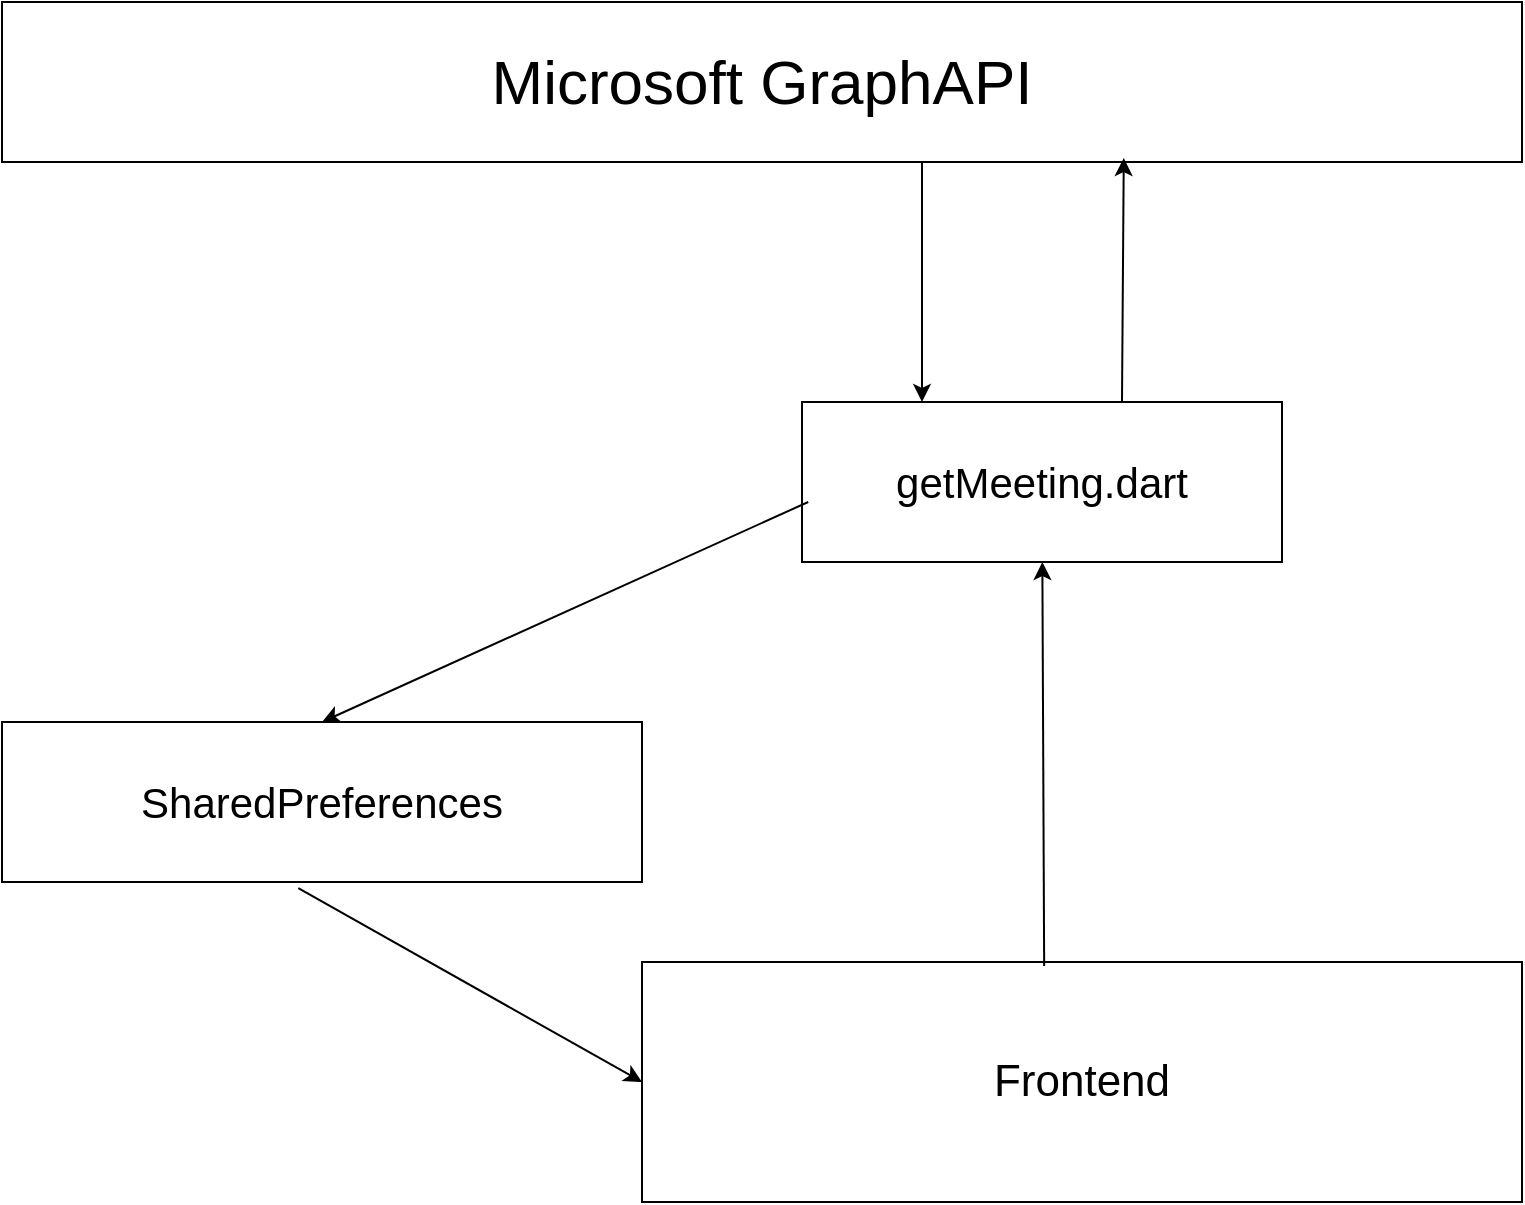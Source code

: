 <mxfile version="23.1.1" type="github">
  <diagram name="Seite-1" id="miQSFxlr1b2D0B6uCDPD">
    <mxGraphModel dx="1434" dy="778" grid="1" gridSize="10" guides="1" tooltips="1" connect="1" arrows="1" fold="1" page="1" pageScale="1" pageWidth="827" pageHeight="1169" math="0" shadow="0">
      <root>
        <mxCell id="0" />
        <mxCell id="1" parent="0" />
        <mxCell id="SnkdIcdr0kY23S-2RLd7-2" value="&lt;font style=&quot;font-size: 31px;&quot;&gt;Microsoft GraphAPI&lt;br&gt;&lt;/font&gt;" style="rounded=0;whiteSpace=wrap;html=1;" vertex="1" parent="1">
          <mxGeometry x="40" y="40" width="760" height="80" as="geometry" />
        </mxCell>
        <mxCell id="SnkdIcdr0kY23S-2RLd7-3" value="&lt;font style=&quot;font-size: 21px;&quot;&gt;getMeeting.dart&lt;/font&gt;" style="rounded=0;whiteSpace=wrap;html=1;" vertex="1" parent="1">
          <mxGeometry x="440" y="240" width="240" height="80" as="geometry" />
        </mxCell>
        <mxCell id="SnkdIcdr0kY23S-2RLd7-4" value="" style="endArrow=classic;html=1;rounded=0;entryX=0.738;entryY=0.975;entryDx=0;entryDy=0;entryPerimeter=0;" edge="1" parent="1" target="SnkdIcdr0kY23S-2RLd7-2">
          <mxGeometry width="50" height="50" relative="1" as="geometry">
            <mxPoint x="600" y="240" as="sourcePoint" />
            <mxPoint x="650" y="190" as="targetPoint" />
          </mxGeometry>
        </mxCell>
        <mxCell id="SnkdIcdr0kY23S-2RLd7-5" value="" style="endArrow=classic;html=1;rounded=0;entryX=0.25;entryY=0;entryDx=0;entryDy=0;" edge="1" parent="1" target="SnkdIcdr0kY23S-2RLd7-3">
          <mxGeometry width="50" height="50" relative="1" as="geometry">
            <mxPoint x="500" y="120" as="sourcePoint" />
            <mxPoint x="550" y="70" as="targetPoint" />
          </mxGeometry>
        </mxCell>
        <mxCell id="SnkdIcdr0kY23S-2RLd7-6" value="" style="endArrow=classic;html=1;rounded=0;exitX=0.013;exitY=0.625;exitDx=0;exitDy=0;exitPerimeter=0;" edge="1" parent="1" source="SnkdIcdr0kY23S-2RLd7-3">
          <mxGeometry width="50" height="50" relative="1" as="geometry">
            <mxPoint x="310" y="280" as="sourcePoint" />
            <mxPoint x="200" y="400" as="targetPoint" />
          </mxGeometry>
        </mxCell>
        <mxCell id="SnkdIcdr0kY23S-2RLd7-7" value="&lt;font style=&quot;font-size: 21px;&quot;&gt;SharedPreferences&lt;font style=&quot;font-size: 21px;&quot;&gt;&lt;br&gt;&lt;/font&gt;&lt;/font&gt;" style="rounded=0;whiteSpace=wrap;html=1;" vertex="1" parent="1">
          <mxGeometry x="40" y="400" width="320" height="80" as="geometry" />
        </mxCell>
        <mxCell id="SnkdIcdr0kY23S-2RLd7-8" value="&lt;font style=&quot;font-size: 22px;&quot;&gt;Frontend&lt;/font&gt;" style="rounded=0;whiteSpace=wrap;html=1;" vertex="1" parent="1">
          <mxGeometry x="360" y="520" width="440" height="120" as="geometry" />
        </mxCell>
        <mxCell id="SnkdIcdr0kY23S-2RLd7-9" value="" style="endArrow=classic;html=1;rounded=0;entryX=0;entryY=0.5;entryDx=0;entryDy=0;exitX=0.463;exitY=1.038;exitDx=0;exitDy=0;exitPerimeter=0;" edge="1" parent="1" source="SnkdIcdr0kY23S-2RLd7-7" target="SnkdIcdr0kY23S-2RLd7-8">
          <mxGeometry width="50" height="50" relative="1" as="geometry">
            <mxPoint x="360" y="440" as="sourcePoint" />
            <mxPoint x="410" y="390" as="targetPoint" />
          </mxGeometry>
        </mxCell>
        <mxCell id="SnkdIcdr0kY23S-2RLd7-10" value="" style="endArrow=classic;html=1;rounded=0;exitX=0.457;exitY=0.017;exitDx=0;exitDy=0;exitPerimeter=0;" edge="1" parent="1" source="SnkdIcdr0kY23S-2RLd7-8" target="SnkdIcdr0kY23S-2RLd7-3">
          <mxGeometry width="50" height="50" relative="1" as="geometry">
            <mxPoint x="590" y="470" as="sourcePoint" />
            <mxPoint x="640" y="420" as="targetPoint" />
          </mxGeometry>
        </mxCell>
      </root>
    </mxGraphModel>
  </diagram>
</mxfile>
